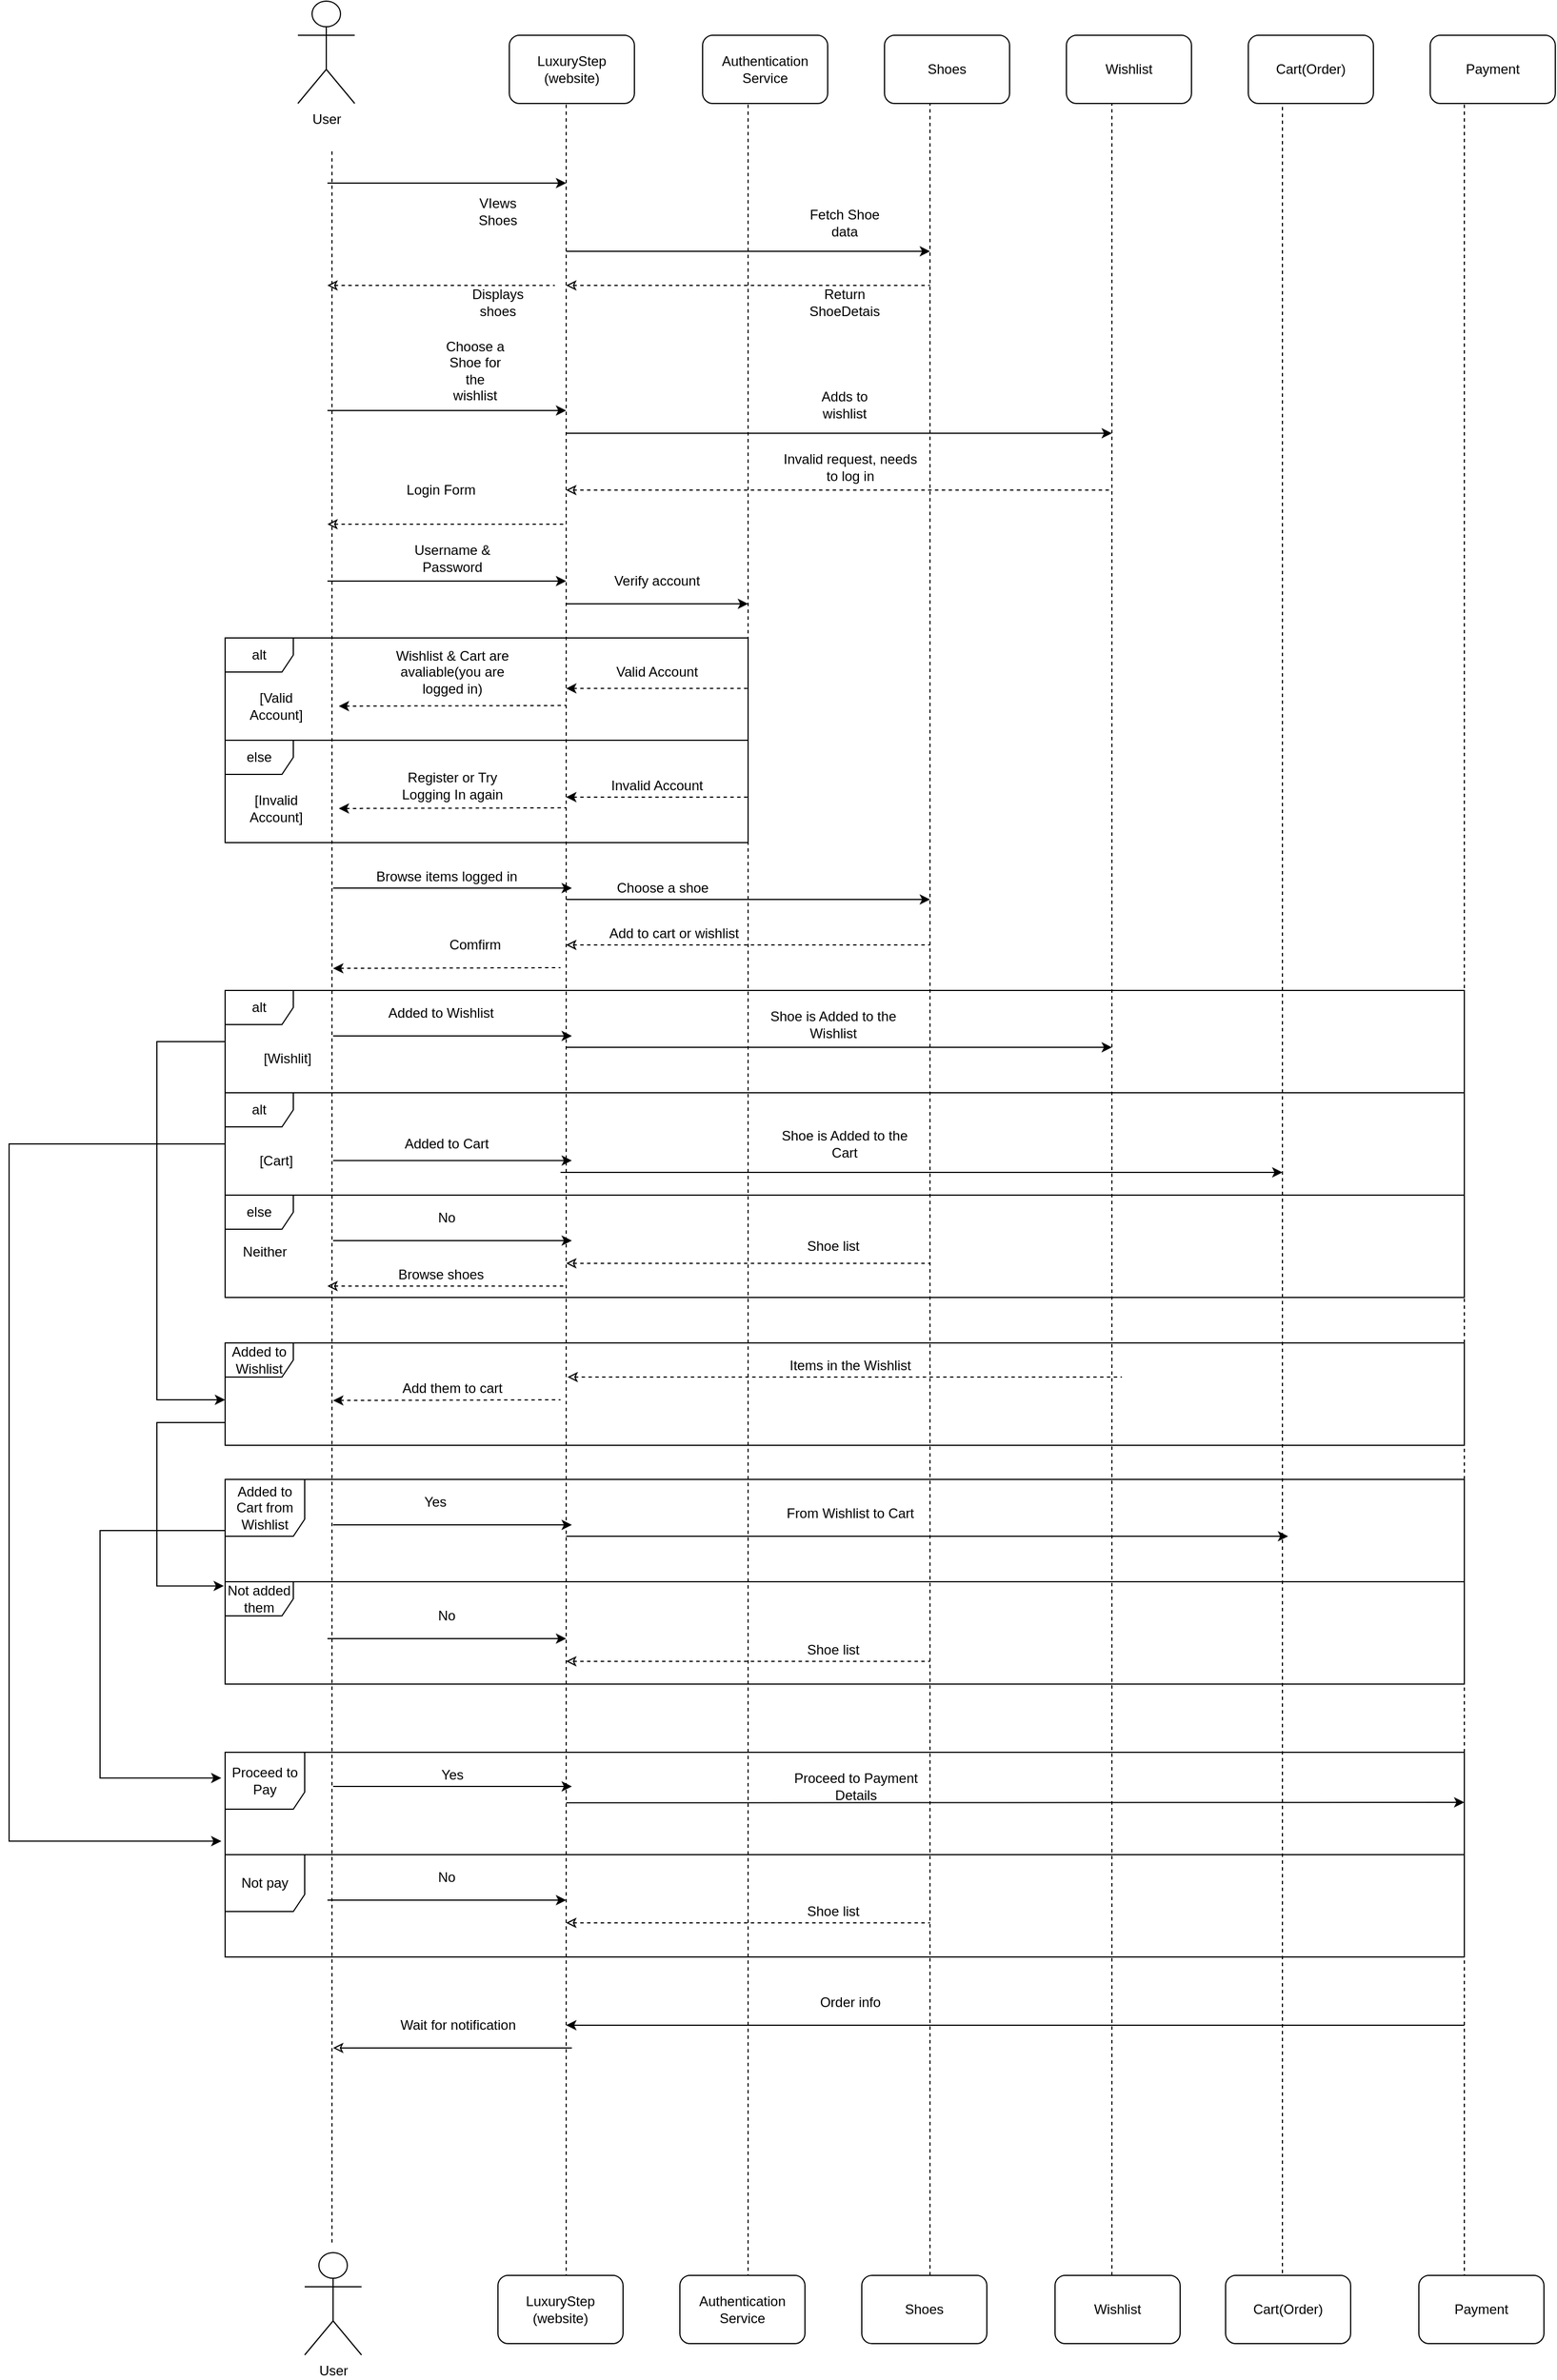 <mxfile version="26.1.1">
  <diagram name="Page-1" id="kLGLh-RXbZ9OoELkahxz">
    <mxGraphModel dx="4313" dy="3273" grid="1" gridSize="10" guides="1" tooltips="1" connect="1" arrows="1" fold="1" page="1" pageScale="1" pageWidth="827" pageHeight="1169" math="0" shadow="0">
      <root>
        <mxCell id="0" />
        <mxCell id="1" parent="0" />
        <mxCell id="0FjBnFR8TtmL1cLnr79c-38" value="LuxuryStep&lt;div&gt;(website)&lt;/div&gt;" style="rounded=1;whiteSpace=wrap;html=1;" vertex="1" parent="1">
          <mxGeometry x="600" y="310" width="110" height="60" as="geometry" />
        </mxCell>
        <mxCell id="0FjBnFR8TtmL1cLnr79c-39" value="Shoes" style="rounded=1;whiteSpace=wrap;html=1;" vertex="1" parent="1">
          <mxGeometry x="930" y="310" width="110" height="60" as="geometry" />
        </mxCell>
        <mxCell id="0FjBnFR8TtmL1cLnr79c-40" value="Authentication Service" style="rounded=1;whiteSpace=wrap;html=1;" vertex="1" parent="1">
          <mxGeometry x="770" y="310" width="110" height="60" as="geometry" />
        </mxCell>
        <mxCell id="0FjBnFR8TtmL1cLnr79c-45" value="Wishlist" style="rounded=1;whiteSpace=wrap;html=1;" vertex="1" parent="1">
          <mxGeometry x="1090" y="310" width="110" height="60" as="geometry" />
        </mxCell>
        <mxCell id="0FjBnFR8TtmL1cLnr79c-46" value="Cart(Order)" style="rounded=1;whiteSpace=wrap;html=1;" vertex="1" parent="1">
          <mxGeometry x="1250" y="310" width="110" height="60" as="geometry" />
        </mxCell>
        <mxCell id="0FjBnFR8TtmL1cLnr79c-47" value="Payment" style="rounded=1;whiteSpace=wrap;html=1;" vertex="1" parent="1">
          <mxGeometry x="1410" y="310" width="110" height="60" as="geometry" />
        </mxCell>
        <mxCell id="0FjBnFR8TtmL1cLnr79c-52" value="" style="endArrow=none;dashed=1;html=1;rounded=0;" edge="1" parent="1">
          <mxGeometry width="50" height="50" relative="1" as="geometry">
            <mxPoint x="650" y="2300" as="sourcePoint" />
            <mxPoint x="650" y="370" as="targetPoint" />
          </mxGeometry>
        </mxCell>
        <mxCell id="0FjBnFR8TtmL1cLnr79c-53" value="" style="endArrow=none;dashed=1;html=1;rounded=0;startSize=6;" edge="1" parent="1">
          <mxGeometry width="50" height="50" relative="1" as="geometry">
            <mxPoint x="810" y="2300" as="sourcePoint" />
            <mxPoint x="810" y="370" as="targetPoint" />
          </mxGeometry>
        </mxCell>
        <mxCell id="0FjBnFR8TtmL1cLnr79c-54" value="" style="endArrow=none;dashed=1;html=1;rounded=0;" edge="1" parent="1">
          <mxGeometry width="50" height="50" relative="1" as="geometry">
            <mxPoint x="970" y="2280" as="sourcePoint" />
            <mxPoint x="970" y="370" as="targetPoint" />
          </mxGeometry>
        </mxCell>
        <mxCell id="0FjBnFR8TtmL1cLnr79c-55" value="" style="endArrow=none;dashed=1;html=1;rounded=0;" edge="1" parent="1">
          <mxGeometry width="50" height="50" relative="1" as="geometry">
            <mxPoint x="1130" y="2280" as="sourcePoint" />
            <mxPoint x="1130" y="370" as="targetPoint" />
          </mxGeometry>
        </mxCell>
        <mxCell id="0FjBnFR8TtmL1cLnr79c-56" value="" style="endArrow=none;dashed=1;html=1;rounded=0;" edge="1" parent="1">
          <mxGeometry width="50" height="50" relative="1" as="geometry">
            <mxPoint x="1280" y="2290" as="sourcePoint" />
            <mxPoint x="1280" y="370" as="targetPoint" />
          </mxGeometry>
        </mxCell>
        <mxCell id="0FjBnFR8TtmL1cLnr79c-57" value="" style="endArrow=none;dashed=1;html=1;rounded=0;" edge="1" parent="1">
          <mxGeometry width="50" height="50" relative="1" as="geometry">
            <mxPoint x="1440" y="2300" as="sourcePoint" />
            <mxPoint x="1440" y="370" as="targetPoint" />
          </mxGeometry>
        </mxCell>
        <mxCell id="0FjBnFR8TtmL1cLnr79c-58" value="User" style="shape=umlActor;verticalLabelPosition=bottom;verticalAlign=top;html=1;outlineConnect=0;" vertex="1" parent="1">
          <mxGeometry x="414" y="280" width="50" height="90" as="geometry" />
        </mxCell>
        <mxCell id="0FjBnFR8TtmL1cLnr79c-59" value="" style="endArrow=none;dashed=1;html=1;rounded=0;" edge="1" parent="1">
          <mxGeometry width="50" height="50" relative="1" as="geometry">
            <mxPoint x="444" y="2251.111" as="sourcePoint" />
            <mxPoint x="444" y="410" as="targetPoint" />
          </mxGeometry>
        </mxCell>
        <mxCell id="0FjBnFR8TtmL1cLnr79c-60" value="" style="endArrow=classic;html=1;rounded=0;endFill=1;" edge="1" parent="1">
          <mxGeometry width="50" height="50" relative="1" as="geometry">
            <mxPoint x="440" y="440" as="sourcePoint" />
            <mxPoint x="650" y="440" as="targetPoint" />
          </mxGeometry>
        </mxCell>
        <mxCell id="0FjBnFR8TtmL1cLnr79c-61" value="VIews Shoes" style="text;html=1;align=center;verticalAlign=middle;whiteSpace=wrap;rounded=0;" vertex="1" parent="1">
          <mxGeometry x="560" y="450" width="60" height="30" as="geometry" />
        </mxCell>
        <mxCell id="0FjBnFR8TtmL1cLnr79c-62" value="" style="endArrow=classic;html=1;rounded=0;endFill=1;" edge="1" parent="1">
          <mxGeometry width="50" height="50" relative="1" as="geometry">
            <mxPoint x="650" y="500" as="sourcePoint" />
            <mxPoint x="970" y="500" as="targetPoint" />
          </mxGeometry>
        </mxCell>
        <mxCell id="0FjBnFR8TtmL1cLnr79c-63" value="Fetch Shoe data" style="text;html=1;align=center;verticalAlign=middle;whiteSpace=wrap;rounded=0;" vertex="1" parent="1">
          <mxGeometry x="860" y="460" width="70" height="30" as="geometry" />
        </mxCell>
        <mxCell id="0FjBnFR8TtmL1cLnr79c-64" value="" style="endArrow=none;html=1;rounded=0;endFill=1;startArrow=classic;startFill=0;dashed=1;" edge="1" parent="1">
          <mxGeometry width="50" height="50" relative="1" as="geometry">
            <mxPoint x="650" y="530" as="sourcePoint" />
            <mxPoint x="970" y="530" as="targetPoint" />
          </mxGeometry>
        </mxCell>
        <mxCell id="0FjBnFR8TtmL1cLnr79c-65" value="Return ShoeDetais" style="text;html=1;align=center;verticalAlign=middle;whiteSpace=wrap;rounded=0;" vertex="1" parent="1">
          <mxGeometry x="860" y="530" width="70" height="30" as="geometry" />
        </mxCell>
        <mxCell id="0FjBnFR8TtmL1cLnr79c-66" value="" style="endArrow=none;html=1;rounded=0;endFill=1;startArrow=classic;startFill=0;dashed=1;" edge="1" parent="1">
          <mxGeometry width="50" height="50" relative="1" as="geometry">
            <mxPoint x="440" y="530" as="sourcePoint" />
            <mxPoint x="640" y="530" as="targetPoint" />
          </mxGeometry>
        </mxCell>
        <mxCell id="0FjBnFR8TtmL1cLnr79c-67" value="Displays shoes" style="text;html=1;align=center;verticalAlign=middle;whiteSpace=wrap;rounded=0;" vertex="1" parent="1">
          <mxGeometry x="560" y="530" width="60" height="30" as="geometry" />
        </mxCell>
        <mxCell id="0FjBnFR8TtmL1cLnr79c-70" value="alt" style="shape=umlFrame;whiteSpace=wrap;html=1;pointerEvents=0;" vertex="1" parent="1">
          <mxGeometry x="350" y="840" width="460" height="90" as="geometry" />
        </mxCell>
        <mxCell id="0FjBnFR8TtmL1cLnr79c-71" value="else" style="shape=umlFrame;whiteSpace=wrap;html=1;pointerEvents=0;" vertex="1" parent="1">
          <mxGeometry x="350" y="930" width="460" height="90" as="geometry" />
        </mxCell>
        <mxCell id="0FjBnFR8TtmL1cLnr79c-72" value="" style="endArrow=classic;html=1;rounded=0;endFill=1;" edge="1" parent="1">
          <mxGeometry width="50" height="50" relative="1" as="geometry">
            <mxPoint x="440" y="640" as="sourcePoint" />
            <mxPoint x="650" y="640" as="targetPoint" />
          </mxGeometry>
        </mxCell>
        <mxCell id="0FjBnFR8TtmL1cLnr79c-73" value="Choose a Shoe for the wishlist" style="text;html=1;align=center;verticalAlign=middle;whiteSpace=wrap;rounded=0;" vertex="1" parent="1">
          <mxGeometry x="540" y="590" width="60" height="30" as="geometry" />
        </mxCell>
        <mxCell id="0FjBnFR8TtmL1cLnr79c-74" value="" style="endArrow=classic;html=1;rounded=0;endFill=1;" edge="1" parent="1">
          <mxGeometry width="50" height="50" relative="1" as="geometry">
            <mxPoint x="650" y="660" as="sourcePoint" />
            <mxPoint x="1130" y="660" as="targetPoint" />
          </mxGeometry>
        </mxCell>
        <mxCell id="0FjBnFR8TtmL1cLnr79c-75" value="Adds to wishlist" style="text;html=1;align=center;verticalAlign=middle;whiteSpace=wrap;rounded=0;" vertex="1" parent="1">
          <mxGeometry x="860" y="620" width="70" height="30" as="geometry" />
        </mxCell>
        <mxCell id="0FjBnFR8TtmL1cLnr79c-76" value="" style="endArrow=none;html=1;rounded=0;endFill=1;startArrow=classic;startFill=0;dashed=1;" edge="1" parent="1">
          <mxGeometry width="50" height="50" relative="1" as="geometry">
            <mxPoint x="650" y="710" as="sourcePoint" />
            <mxPoint x="1130" y="710" as="targetPoint" />
          </mxGeometry>
        </mxCell>
        <mxCell id="0FjBnFR8TtmL1cLnr79c-77" value="Invalid request, needs to log in" style="text;html=1;align=center;verticalAlign=middle;whiteSpace=wrap;rounded=0;" vertex="1" parent="1">
          <mxGeometry x="840" y="670" width="120" height="40" as="geometry" />
        </mxCell>
        <mxCell id="0FjBnFR8TtmL1cLnr79c-78" value="" style="endArrow=none;html=1;rounded=0;endFill=1;startArrow=classic;startFill=0;dashed=1;" edge="1" parent="1">
          <mxGeometry width="50" height="50" relative="1" as="geometry">
            <mxPoint x="440" y="740" as="sourcePoint" />
            <mxPoint x="650" y="740" as="targetPoint" />
          </mxGeometry>
        </mxCell>
        <mxCell id="0FjBnFR8TtmL1cLnr79c-79" value="Login Form" style="text;html=1;align=center;verticalAlign=middle;whiteSpace=wrap;rounded=0;" vertex="1" parent="1">
          <mxGeometry x="480" y="690" width="120" height="40" as="geometry" />
        </mxCell>
        <mxCell id="0FjBnFR8TtmL1cLnr79c-80" value="" style="endArrow=classic;html=1;rounded=0;endFill=1;" edge="1" parent="1">
          <mxGeometry width="50" height="50" relative="1" as="geometry">
            <mxPoint x="440" y="790" as="sourcePoint" />
            <mxPoint x="650" y="790" as="targetPoint" />
          </mxGeometry>
        </mxCell>
        <mxCell id="0FjBnFR8TtmL1cLnr79c-82" value="Username &amp;amp; Password" style="text;html=1;align=center;verticalAlign=middle;whiteSpace=wrap;rounded=0;" vertex="1" parent="1">
          <mxGeometry x="490" y="750" width="120" height="40" as="geometry" />
        </mxCell>
        <mxCell id="0FjBnFR8TtmL1cLnr79c-83" value="" style="endArrow=classic;html=1;rounded=0;endFill=1;" edge="1" parent="1">
          <mxGeometry width="50" height="50" relative="1" as="geometry">
            <mxPoint x="650" y="810" as="sourcePoint" />
            <mxPoint x="810" y="810" as="targetPoint" />
          </mxGeometry>
        </mxCell>
        <mxCell id="0FjBnFR8TtmL1cLnr79c-84" value="Verify account" style="text;html=1;align=center;verticalAlign=middle;whiteSpace=wrap;rounded=0;" vertex="1" parent="1">
          <mxGeometry x="670" y="770" width="120" height="40" as="geometry" />
        </mxCell>
        <mxCell id="0FjBnFR8TtmL1cLnr79c-85" value="" style="endArrow=none;html=1;rounded=0;endFill=1;startFill=1;startArrow=classic;dashed=1;" edge="1" parent="1">
          <mxGeometry width="50" height="50" relative="1" as="geometry">
            <mxPoint x="650" y="884.41" as="sourcePoint" />
            <mxPoint x="810" y="884.41" as="targetPoint" />
          </mxGeometry>
        </mxCell>
        <mxCell id="0FjBnFR8TtmL1cLnr79c-86" value="Valid Account" style="text;html=1;align=center;verticalAlign=middle;whiteSpace=wrap;rounded=0;" vertex="1" parent="1">
          <mxGeometry x="670" y="850" width="120" height="40" as="geometry" />
        </mxCell>
        <mxCell id="0FjBnFR8TtmL1cLnr79c-87" value="" style="endArrow=none;html=1;rounded=0;endFill=1;startFill=1;startArrow=classic;dashed=1;" edge="1" parent="1">
          <mxGeometry width="50" height="50" relative="1" as="geometry">
            <mxPoint x="650" y="980" as="sourcePoint" />
            <mxPoint x="810" y="980" as="targetPoint" />
          </mxGeometry>
        </mxCell>
        <mxCell id="0FjBnFR8TtmL1cLnr79c-88" value="Invalid Account" style="text;html=1;align=center;verticalAlign=middle;whiteSpace=wrap;rounded=0;" vertex="1" parent="1">
          <mxGeometry x="670" y="950" width="120" height="40" as="geometry" />
        </mxCell>
        <mxCell id="0FjBnFR8TtmL1cLnr79c-89" value="[Valid Account]" style="text;html=1;align=center;verticalAlign=middle;whiteSpace=wrap;rounded=0;" vertex="1" parent="1">
          <mxGeometry x="360" y="880" width="70" height="40" as="geometry" />
        </mxCell>
        <mxCell id="0FjBnFR8TtmL1cLnr79c-90" value="[Invalid Account]" style="text;html=1;align=center;verticalAlign=middle;whiteSpace=wrap;rounded=0;" vertex="1" parent="1">
          <mxGeometry x="360" y="970" width="70" height="40" as="geometry" />
        </mxCell>
        <mxCell id="0FjBnFR8TtmL1cLnr79c-91" value="" style="endArrow=classic;html=1;rounded=0;endFill=1;" edge="1" parent="1">
          <mxGeometry width="50" height="50" relative="1" as="geometry">
            <mxPoint x="445" y="1060" as="sourcePoint" />
            <mxPoint x="655" y="1060" as="targetPoint" />
          </mxGeometry>
        </mxCell>
        <mxCell id="0FjBnFR8TtmL1cLnr79c-92" value="Browse items logged in" style="text;html=1;align=center;verticalAlign=middle;whiteSpace=wrap;rounded=0;" vertex="1" parent="1">
          <mxGeometry x="480" y="1030" width="130" height="40" as="geometry" />
        </mxCell>
        <mxCell id="0FjBnFR8TtmL1cLnr79c-93" value="" style="endArrow=none;html=1;rounded=0;endFill=1;startFill=1;startArrow=classic;dashed=1;" edge="1" parent="1">
          <mxGeometry width="50" height="50" relative="1" as="geometry">
            <mxPoint x="450" y="900" as="sourcePoint" />
            <mxPoint x="650" y="899.41" as="targetPoint" />
          </mxGeometry>
        </mxCell>
        <mxCell id="0FjBnFR8TtmL1cLnr79c-94" value="Wishlist &amp;amp; Cart are avaliable(you are logged in)" style="text;html=1;align=center;verticalAlign=middle;whiteSpace=wrap;rounded=0;" vertex="1" parent="1">
          <mxGeometry x="490" y="850" width="120" height="40" as="geometry" />
        </mxCell>
        <mxCell id="0FjBnFR8TtmL1cLnr79c-95" value="" style="endArrow=none;html=1;rounded=0;endFill=1;startFill=1;startArrow=classic;dashed=1;" edge="1" parent="1">
          <mxGeometry width="50" height="50" relative="1" as="geometry">
            <mxPoint x="450" y="990" as="sourcePoint" />
            <mxPoint x="650" y="989.41" as="targetPoint" />
          </mxGeometry>
        </mxCell>
        <mxCell id="0FjBnFR8TtmL1cLnr79c-96" value="Register or Try Logging In again" style="text;html=1;align=center;verticalAlign=middle;whiteSpace=wrap;rounded=0;" vertex="1" parent="1">
          <mxGeometry x="490" y="950" width="120" height="40" as="geometry" />
        </mxCell>
        <mxCell id="0FjBnFR8TtmL1cLnr79c-97" value="" style="endArrow=classic;html=1;rounded=0;endFill=1;" edge="1" parent="1">
          <mxGeometry width="50" height="50" relative="1" as="geometry">
            <mxPoint x="650" y="1070" as="sourcePoint" />
            <mxPoint x="970" y="1070" as="targetPoint" />
          </mxGeometry>
        </mxCell>
        <mxCell id="0FjBnFR8TtmL1cLnr79c-98" value="Choose a shoe" style="text;html=1;align=center;verticalAlign=middle;whiteSpace=wrap;rounded=0;" vertex="1" parent="1">
          <mxGeometry x="670" y="1040" width="130" height="40" as="geometry" />
        </mxCell>
        <mxCell id="0FjBnFR8TtmL1cLnr79c-100" value="" style="endArrow=none;html=1;rounded=0;endFill=1;startArrow=classic;startFill=0;dashed=1;" edge="1" parent="1">
          <mxGeometry width="50" height="50" relative="1" as="geometry">
            <mxPoint x="650" y="1110" as="sourcePoint" />
            <mxPoint x="970" y="1110" as="targetPoint" />
          </mxGeometry>
        </mxCell>
        <mxCell id="0FjBnFR8TtmL1cLnr79c-101" value="Add to cart or wishlist" style="text;html=1;align=center;verticalAlign=middle;whiteSpace=wrap;rounded=0;" vertex="1" parent="1">
          <mxGeometry x="680" y="1080" width="130" height="40" as="geometry" />
        </mxCell>
        <mxCell id="0FjBnFR8TtmL1cLnr79c-102" value="" style="endArrow=none;html=1;rounded=0;endFill=1;startFill=1;startArrow=classic;dashed=1;" edge="1" parent="1">
          <mxGeometry width="50" height="50" relative="1" as="geometry">
            <mxPoint x="445" y="1130.59" as="sourcePoint" />
            <mxPoint x="645" y="1130" as="targetPoint" />
          </mxGeometry>
        </mxCell>
        <mxCell id="0FjBnFR8TtmL1cLnr79c-103" value="Comfirm" style="text;html=1;align=center;verticalAlign=middle;whiteSpace=wrap;rounded=0;" vertex="1" parent="1">
          <mxGeometry x="505" y="1090" width="130" height="40" as="geometry" />
        </mxCell>
        <mxCell id="0FjBnFR8TtmL1cLnr79c-104" value="alt" style="shape=umlFrame;whiteSpace=wrap;html=1;pointerEvents=0;" vertex="1" parent="1">
          <mxGeometry x="350" y="1150" width="1090" height="90" as="geometry" />
        </mxCell>
        <mxCell id="0FjBnFR8TtmL1cLnr79c-105" value="alt" style="shape=umlFrame;whiteSpace=wrap;html=1;pointerEvents=0;" vertex="1" parent="1">
          <mxGeometry x="350" y="1240" width="1090" height="90" as="geometry" />
        </mxCell>
        <mxCell id="0FjBnFR8TtmL1cLnr79c-106" value="else" style="shape=umlFrame;whiteSpace=wrap;html=1;pointerEvents=0;" vertex="1" parent="1">
          <mxGeometry x="350" y="1330" width="1090" height="90" as="geometry" />
        </mxCell>
        <mxCell id="0FjBnFR8TtmL1cLnr79c-107" value="[Wishlit]" style="text;html=1;align=center;verticalAlign=middle;whiteSpace=wrap;rounded=0;" vertex="1" parent="1">
          <mxGeometry x="370" y="1190" width="70" height="40" as="geometry" />
        </mxCell>
        <mxCell id="0FjBnFR8TtmL1cLnr79c-108" value="" style="endArrow=classic;html=1;rounded=0;endFill=1;" edge="1" parent="1">
          <mxGeometry width="50" height="50" relative="1" as="geometry">
            <mxPoint x="445" y="1190" as="sourcePoint" />
            <mxPoint x="655" y="1190" as="targetPoint" />
          </mxGeometry>
        </mxCell>
        <mxCell id="0FjBnFR8TtmL1cLnr79c-109" value="Added to Wishlist" style="text;html=1;align=center;verticalAlign=middle;whiteSpace=wrap;rounded=0;" vertex="1" parent="1">
          <mxGeometry x="475" y="1150" width="130" height="40" as="geometry" />
        </mxCell>
        <mxCell id="0FjBnFR8TtmL1cLnr79c-110" value="" style="endArrow=classic;html=1;rounded=0;endFill=1;" edge="1" parent="1">
          <mxGeometry width="50" height="50" relative="1" as="geometry">
            <mxPoint x="650" y="1200" as="sourcePoint" />
            <mxPoint x="1130" y="1200" as="targetPoint" />
          </mxGeometry>
        </mxCell>
        <mxCell id="0FjBnFR8TtmL1cLnr79c-111" value="Shoe is Added to the Wishlist" style="text;html=1;align=center;verticalAlign=middle;whiteSpace=wrap;rounded=0;" vertex="1" parent="1">
          <mxGeometry x="820" y="1160" width="130" height="40" as="geometry" />
        </mxCell>
        <mxCell id="0FjBnFR8TtmL1cLnr79c-112" value="[Cart]" style="text;html=1;align=center;verticalAlign=middle;whiteSpace=wrap;rounded=0;" vertex="1" parent="1">
          <mxGeometry x="360" y="1280" width="70" height="40" as="geometry" />
        </mxCell>
        <mxCell id="0FjBnFR8TtmL1cLnr79c-113" value="" style="endArrow=classic;html=1;rounded=0;endFill=1;" edge="1" parent="1">
          <mxGeometry width="50" height="50" relative="1" as="geometry">
            <mxPoint x="445" y="1299.6" as="sourcePoint" />
            <mxPoint x="655" y="1299.6" as="targetPoint" />
          </mxGeometry>
        </mxCell>
        <mxCell id="0FjBnFR8TtmL1cLnr79c-114" value="Added to Cart" style="text;html=1;align=center;verticalAlign=middle;whiteSpace=wrap;rounded=0;" vertex="1" parent="1">
          <mxGeometry x="480" y="1265" width="130" height="40" as="geometry" />
        </mxCell>
        <mxCell id="0FjBnFR8TtmL1cLnr79c-116" value="" style="endArrow=classic;html=1;rounded=0;endFill=1;" edge="1" parent="1">
          <mxGeometry width="50" height="50" relative="1" as="geometry">
            <mxPoint x="645" y="1310" as="sourcePoint" />
            <mxPoint x="1280" y="1310" as="targetPoint" />
          </mxGeometry>
        </mxCell>
        <mxCell id="0FjBnFR8TtmL1cLnr79c-117" value="Shoe is Added to the Cart" style="text;html=1;align=center;verticalAlign=middle;whiteSpace=wrap;rounded=0;" vertex="1" parent="1">
          <mxGeometry x="830" y="1265" width="130" height="40" as="geometry" />
        </mxCell>
        <mxCell id="0FjBnFR8TtmL1cLnr79c-125" value="Neither" style="text;html=1;align=center;verticalAlign=middle;whiteSpace=wrap;rounded=0;" vertex="1" parent="1">
          <mxGeometry x="350" y="1360" width="70" height="40" as="geometry" />
        </mxCell>
        <mxCell id="0FjBnFR8TtmL1cLnr79c-126" value="" style="endArrow=classic;html=1;rounded=0;endFill=1;" edge="1" parent="1">
          <mxGeometry width="50" height="50" relative="1" as="geometry">
            <mxPoint x="445" y="1370" as="sourcePoint" />
            <mxPoint x="655" y="1370" as="targetPoint" />
          </mxGeometry>
        </mxCell>
        <mxCell id="0FjBnFR8TtmL1cLnr79c-127" value="No" style="text;html=1;align=center;verticalAlign=middle;whiteSpace=wrap;rounded=0;" vertex="1" parent="1">
          <mxGeometry x="480" y="1330" width="130" height="40" as="geometry" />
        </mxCell>
        <mxCell id="0FjBnFR8TtmL1cLnr79c-129" value="" style="endArrow=none;html=1;rounded=0;endFill=1;startArrow=classic;startFill=0;dashed=1;" edge="1" parent="1">
          <mxGeometry width="50" height="50" relative="1" as="geometry">
            <mxPoint x="650" y="1390" as="sourcePoint" />
            <mxPoint x="970" y="1390" as="targetPoint" />
          </mxGeometry>
        </mxCell>
        <mxCell id="0FjBnFR8TtmL1cLnr79c-130" value="" style="endArrow=none;html=1;rounded=0;endFill=1;startArrow=classic;startFill=0;dashed=1;" edge="1" parent="1">
          <mxGeometry width="50" height="50" relative="1" as="geometry">
            <mxPoint x="440" y="1410" as="sourcePoint" />
            <mxPoint x="650" y="1410" as="targetPoint" />
          </mxGeometry>
        </mxCell>
        <mxCell id="0FjBnFR8TtmL1cLnr79c-131" value="Shoe list" style="text;html=1;align=center;verticalAlign=middle;whiteSpace=wrap;rounded=0;" vertex="1" parent="1">
          <mxGeometry x="820" y="1355" width="130" height="40" as="geometry" />
        </mxCell>
        <mxCell id="0FjBnFR8TtmL1cLnr79c-132" value="Browse shoes" style="text;html=1;align=center;verticalAlign=middle;whiteSpace=wrap;rounded=0;" vertex="1" parent="1">
          <mxGeometry x="475" y="1380" width="130" height="40" as="geometry" />
        </mxCell>
        <mxCell id="0FjBnFR8TtmL1cLnr79c-133" value="Added to Wishlist" style="shape=umlFrame;whiteSpace=wrap;html=1;pointerEvents=0;" vertex="1" parent="1">
          <mxGeometry x="350" y="1460" width="1090" height="90" as="geometry" />
        </mxCell>
        <mxCell id="0FjBnFR8TtmL1cLnr79c-134" value="Added to Cart from Wishlist" style="shape=umlFrame;whiteSpace=wrap;html=1;pointerEvents=0;width=70;height=50;" vertex="1" parent="1">
          <mxGeometry x="350" y="1580" width="1090" height="90" as="geometry" />
        </mxCell>
        <mxCell id="0FjBnFR8TtmL1cLnr79c-135" value="" style="endArrow=none;html=1;rounded=0;endFill=1;startArrow=classic;startFill=0;dashed=1;" edge="1" parent="1">
          <mxGeometry width="50" height="50" relative="1" as="geometry">
            <mxPoint x="651.25" y="1490" as="sourcePoint" />
            <mxPoint x="1138.75" y="1490" as="targetPoint" />
          </mxGeometry>
        </mxCell>
        <mxCell id="0FjBnFR8TtmL1cLnr79c-136" value="Items in the Wishlist" style="text;html=1;align=center;verticalAlign=middle;whiteSpace=wrap;rounded=0;" vertex="1" parent="1">
          <mxGeometry x="835" y="1460" width="130" height="40" as="geometry" />
        </mxCell>
        <mxCell id="0FjBnFR8TtmL1cLnr79c-137" value="" style="endArrow=none;html=1;rounded=0;endFill=1;startFill=1;startArrow=classic;dashed=1;" edge="1" parent="1">
          <mxGeometry width="50" height="50" relative="1" as="geometry">
            <mxPoint x="445" y="1510.59" as="sourcePoint" />
            <mxPoint x="645" y="1510" as="targetPoint" />
          </mxGeometry>
        </mxCell>
        <mxCell id="0FjBnFR8TtmL1cLnr79c-138" value="Add them to cart" style="text;html=1;align=center;verticalAlign=middle;whiteSpace=wrap;rounded=0;" vertex="1" parent="1">
          <mxGeometry x="485" y="1480" width="130" height="40" as="geometry" />
        </mxCell>
        <mxCell id="0FjBnFR8TtmL1cLnr79c-140" value="Not added them" style="shape=umlFrame;whiteSpace=wrap;html=1;pointerEvents=0;" vertex="1" parent="1">
          <mxGeometry x="350" y="1670" width="1090" height="90" as="geometry" />
        </mxCell>
        <mxCell id="0FjBnFR8TtmL1cLnr79c-141" style="edgeStyle=orthogonalEdgeStyle;rounded=0;orthogonalLoop=1;jettySize=auto;html=1;" edge="1" parent="1" source="0FjBnFR8TtmL1cLnr79c-104" target="0FjBnFR8TtmL1cLnr79c-133">
          <mxGeometry relative="1" as="geometry">
            <mxPoint x="354" y="1623" as="targetPoint" />
            <Array as="points">
              <mxPoint x="290" y="1195" />
              <mxPoint x="290" y="1510" />
            </Array>
          </mxGeometry>
        </mxCell>
        <mxCell id="0FjBnFR8TtmL1cLnr79c-149" value="" style="endArrow=classic;html=1;rounded=0;endFill=1;" edge="1" parent="1">
          <mxGeometry width="50" height="50" relative="1" as="geometry">
            <mxPoint x="445" y="1620" as="sourcePoint" />
            <mxPoint x="655" y="1620" as="targetPoint" />
          </mxGeometry>
        </mxCell>
        <mxCell id="0FjBnFR8TtmL1cLnr79c-150" value="Yes" style="text;html=1;align=center;verticalAlign=middle;whiteSpace=wrap;rounded=0;" vertex="1" parent="1">
          <mxGeometry x="470" y="1580" width="130" height="40" as="geometry" />
        </mxCell>
        <mxCell id="0FjBnFR8TtmL1cLnr79c-151" style="edgeStyle=orthogonalEdgeStyle;rounded=0;orthogonalLoop=1;jettySize=auto;html=1;entryX=-0.001;entryY=1.041;entryDx=0;entryDy=0;entryPerimeter=0;" edge="1" parent="1" source="0FjBnFR8TtmL1cLnr79c-133" target="0FjBnFR8TtmL1cLnr79c-134">
          <mxGeometry relative="1" as="geometry">
            <Array as="points">
              <mxPoint x="290" y="1530" />
              <mxPoint x="290" y="1674" />
            </Array>
          </mxGeometry>
        </mxCell>
        <mxCell id="0FjBnFR8TtmL1cLnr79c-152" value="" style="endArrow=classic;html=1;rounded=0;endFill=1;" edge="1" parent="1">
          <mxGeometry width="50" height="50" relative="1" as="geometry">
            <mxPoint x="650" y="1630" as="sourcePoint" />
            <mxPoint x="1285" y="1630" as="targetPoint" />
          </mxGeometry>
        </mxCell>
        <mxCell id="0FjBnFR8TtmL1cLnr79c-153" value="From Wishlist to Cart" style="text;html=1;align=center;verticalAlign=middle;whiteSpace=wrap;rounded=0;" vertex="1" parent="1">
          <mxGeometry x="835" y="1590" width="130" height="40" as="geometry" />
        </mxCell>
        <mxCell id="0FjBnFR8TtmL1cLnr79c-154" value="" style="endArrow=classic;html=1;rounded=0;endFill=1;" edge="1" parent="1">
          <mxGeometry width="50" height="50" relative="1" as="geometry">
            <mxPoint x="440" y="1720" as="sourcePoint" />
            <mxPoint x="650" y="1720" as="targetPoint" />
          </mxGeometry>
        </mxCell>
        <mxCell id="0FjBnFR8TtmL1cLnr79c-155" value="No" style="text;html=1;align=center;verticalAlign=middle;whiteSpace=wrap;rounded=0;" vertex="1" parent="1">
          <mxGeometry x="480" y="1680" width="130" height="40" as="geometry" />
        </mxCell>
        <mxCell id="0FjBnFR8TtmL1cLnr79c-156" value="" style="endArrow=none;html=1;rounded=0;endFill=1;startArrow=classic;startFill=0;dashed=1;" edge="1" parent="1">
          <mxGeometry width="50" height="50" relative="1" as="geometry">
            <mxPoint x="650" y="1740" as="sourcePoint" />
            <mxPoint x="970" y="1740" as="targetPoint" />
          </mxGeometry>
        </mxCell>
        <mxCell id="0FjBnFR8TtmL1cLnr79c-157" value="Shoe list" style="text;html=1;align=center;verticalAlign=middle;whiteSpace=wrap;rounded=0;" vertex="1" parent="1">
          <mxGeometry x="820" y="1710" width="130" height="40" as="geometry" />
        </mxCell>
        <mxCell id="0FjBnFR8TtmL1cLnr79c-159" value="Proceed to Pay" style="shape=umlFrame;whiteSpace=wrap;html=1;pointerEvents=0;width=70;height=50;" vertex="1" parent="1">
          <mxGeometry x="350" y="1820" width="1090" height="90" as="geometry" />
        </mxCell>
        <mxCell id="0FjBnFR8TtmL1cLnr79c-160" style="edgeStyle=orthogonalEdgeStyle;rounded=0;orthogonalLoop=1;jettySize=auto;html=1;entryX=-0.003;entryY=0.251;entryDx=0;entryDy=0;entryPerimeter=0;" edge="1" parent="1" source="0FjBnFR8TtmL1cLnr79c-134" target="0FjBnFR8TtmL1cLnr79c-159">
          <mxGeometry relative="1" as="geometry">
            <Array as="points">
              <mxPoint x="240" y="1625" />
              <mxPoint x="240" y="1843" />
            </Array>
          </mxGeometry>
        </mxCell>
        <mxCell id="0FjBnFR8TtmL1cLnr79c-161" style="edgeStyle=orthogonalEdgeStyle;rounded=0;orthogonalLoop=1;jettySize=auto;html=1;entryX=-0.003;entryY=0.868;entryDx=0;entryDy=0;entryPerimeter=0;" edge="1" parent="1" source="0FjBnFR8TtmL1cLnr79c-105" target="0FjBnFR8TtmL1cLnr79c-159">
          <mxGeometry relative="1" as="geometry">
            <Array as="points">
              <mxPoint x="160" y="1285" />
              <mxPoint x="160" y="1898" />
            </Array>
          </mxGeometry>
        </mxCell>
        <mxCell id="0FjBnFR8TtmL1cLnr79c-162" value="" style="endArrow=classic;html=1;rounded=0;endFill=1;" edge="1" parent="1">
          <mxGeometry width="50" height="50" relative="1" as="geometry">
            <mxPoint x="445" y="1850" as="sourcePoint" />
            <mxPoint x="655" y="1850" as="targetPoint" />
          </mxGeometry>
        </mxCell>
        <mxCell id="0FjBnFR8TtmL1cLnr79c-165" value="Yes" style="text;html=1;align=center;verticalAlign=middle;whiteSpace=wrap;rounded=0;" vertex="1" parent="1">
          <mxGeometry x="485" y="1820" width="130" height="40" as="geometry" />
        </mxCell>
        <mxCell id="0FjBnFR8TtmL1cLnr79c-167" value="" style="endArrow=classic;html=1;rounded=0;endFill=1;" edge="1" parent="1">
          <mxGeometry width="50" height="50" relative="1" as="geometry">
            <mxPoint x="650" y="1864.38" as="sourcePoint" />
            <mxPoint x="1440" y="1864" as="targetPoint" />
          </mxGeometry>
        </mxCell>
        <mxCell id="0FjBnFR8TtmL1cLnr79c-168" value="Proceed to Payment Details" style="text;html=1;align=center;verticalAlign=middle;whiteSpace=wrap;rounded=0;" vertex="1" parent="1">
          <mxGeometry x="840" y="1830" width="130" height="40" as="geometry" />
        </mxCell>
        <mxCell id="0FjBnFR8TtmL1cLnr79c-169" value="Not pay" style="shape=umlFrame;whiteSpace=wrap;html=1;pointerEvents=0;width=70;height=50;" vertex="1" parent="1">
          <mxGeometry x="350" y="1910" width="1090" height="90" as="geometry" />
        </mxCell>
        <mxCell id="0FjBnFR8TtmL1cLnr79c-170" value="" style="endArrow=classic;html=1;rounded=0;endFill=1;" edge="1" parent="1">
          <mxGeometry width="50" height="50" relative="1" as="geometry">
            <mxPoint x="440" y="1950" as="sourcePoint" />
            <mxPoint x="650" y="1950" as="targetPoint" />
          </mxGeometry>
        </mxCell>
        <mxCell id="0FjBnFR8TtmL1cLnr79c-171" value="No" style="text;html=1;align=center;verticalAlign=middle;whiteSpace=wrap;rounded=0;" vertex="1" parent="1">
          <mxGeometry x="480" y="1910" width="130" height="40" as="geometry" />
        </mxCell>
        <mxCell id="0FjBnFR8TtmL1cLnr79c-172" value="" style="endArrow=none;html=1;rounded=0;endFill=1;startArrow=classic;startFill=0;dashed=1;" edge="1" parent="1">
          <mxGeometry width="50" height="50" relative="1" as="geometry">
            <mxPoint x="650" y="1970" as="sourcePoint" />
            <mxPoint x="970" y="1970" as="targetPoint" />
          </mxGeometry>
        </mxCell>
        <mxCell id="0FjBnFR8TtmL1cLnr79c-173" value="Shoe list" style="text;html=1;align=center;verticalAlign=middle;whiteSpace=wrap;rounded=0;" vertex="1" parent="1">
          <mxGeometry x="820" y="1940" width="130" height="40" as="geometry" />
        </mxCell>
        <mxCell id="0FjBnFR8TtmL1cLnr79c-174" value="" style="endArrow=classic;html=1;rounded=0;" edge="1" parent="1">
          <mxGeometry width="50" height="50" relative="1" as="geometry">
            <mxPoint x="1440" y="2060" as="sourcePoint" />
            <mxPoint x="650" y="2060" as="targetPoint" />
          </mxGeometry>
        </mxCell>
        <mxCell id="0FjBnFR8TtmL1cLnr79c-175" value="Order info" style="text;html=1;align=center;verticalAlign=middle;whiteSpace=wrap;rounded=0;" vertex="1" parent="1">
          <mxGeometry x="835" y="2020" width="130" height="40" as="geometry" />
        </mxCell>
        <mxCell id="0FjBnFR8TtmL1cLnr79c-176" value="" style="endArrow=none;html=1;rounded=0;endFill=1;startArrow=classic;startFill=0;" edge="1" parent="1">
          <mxGeometry width="50" height="50" relative="1" as="geometry">
            <mxPoint x="445" y="2080" as="sourcePoint" />
            <mxPoint x="655" y="2080" as="targetPoint" />
          </mxGeometry>
        </mxCell>
        <mxCell id="0FjBnFR8TtmL1cLnr79c-177" value="Wait for notification" style="text;html=1;align=center;verticalAlign=middle;whiteSpace=wrap;rounded=0;" vertex="1" parent="1">
          <mxGeometry x="490" y="2040" width="130" height="40" as="geometry" />
        </mxCell>
        <mxCell id="0FjBnFR8TtmL1cLnr79c-178" value="LuxuryStep&lt;div&gt;(website)&lt;/div&gt;" style="rounded=1;whiteSpace=wrap;html=1;" vertex="1" parent="1">
          <mxGeometry x="590" y="2280" width="110" height="60" as="geometry" />
        </mxCell>
        <mxCell id="0FjBnFR8TtmL1cLnr79c-179" value="Shoes" style="rounded=1;whiteSpace=wrap;html=1;" vertex="1" parent="1">
          <mxGeometry x="910" y="2280" width="110" height="60" as="geometry" />
        </mxCell>
        <mxCell id="0FjBnFR8TtmL1cLnr79c-180" value="Authentication Service" style="rounded=1;whiteSpace=wrap;html=1;" vertex="1" parent="1">
          <mxGeometry x="750" y="2280" width="110" height="60" as="geometry" />
        </mxCell>
        <mxCell id="0FjBnFR8TtmL1cLnr79c-181" value="Wishlist" style="rounded=1;whiteSpace=wrap;html=1;" vertex="1" parent="1">
          <mxGeometry x="1080" y="2280" width="110" height="60" as="geometry" />
        </mxCell>
        <mxCell id="0FjBnFR8TtmL1cLnr79c-182" value="Cart(Order)" style="rounded=1;whiteSpace=wrap;html=1;" vertex="1" parent="1">
          <mxGeometry x="1230" y="2280" width="110" height="60" as="geometry" />
        </mxCell>
        <mxCell id="0FjBnFR8TtmL1cLnr79c-183" value="Payment" style="rounded=1;whiteSpace=wrap;html=1;" vertex="1" parent="1">
          <mxGeometry x="1400" y="2280" width="110" height="60" as="geometry" />
        </mxCell>
        <mxCell id="0FjBnFR8TtmL1cLnr79c-184" value="User" style="shape=umlActor;verticalLabelPosition=bottom;verticalAlign=top;html=1;outlineConnect=0;" vertex="1" parent="1">
          <mxGeometry x="420" y="2260" width="50" height="90" as="geometry" />
        </mxCell>
      </root>
    </mxGraphModel>
  </diagram>
</mxfile>
